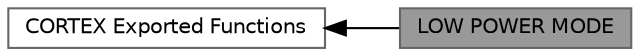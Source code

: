 digraph "LOW POWER MODE"
{
 // LATEX_PDF_SIZE
  bgcolor="transparent";
  edge [fontname=Helvetica,fontsize=10,labelfontname=Helvetica,labelfontsize=10];
  node [fontname=Helvetica,fontsize=10,shape=box,height=0.2,width=0.4];
  rankdir=LR;
  Node1 [label="LOW POWER MODE",height=0.2,width=0.4,color="gray40", fillcolor="grey60", style="filled", fontcolor="black",tooltip=" "];
  Node2 [label="CORTEX Exported Functions",height=0.2,width=0.4,color="grey40", fillcolor="white", style="filled",URL="$group___c_o_r_t_e_x___l_l___exported___functions.html",tooltip=" "];
  Node2->Node1 [shape=plaintext, dir="back", style="solid"];
}

